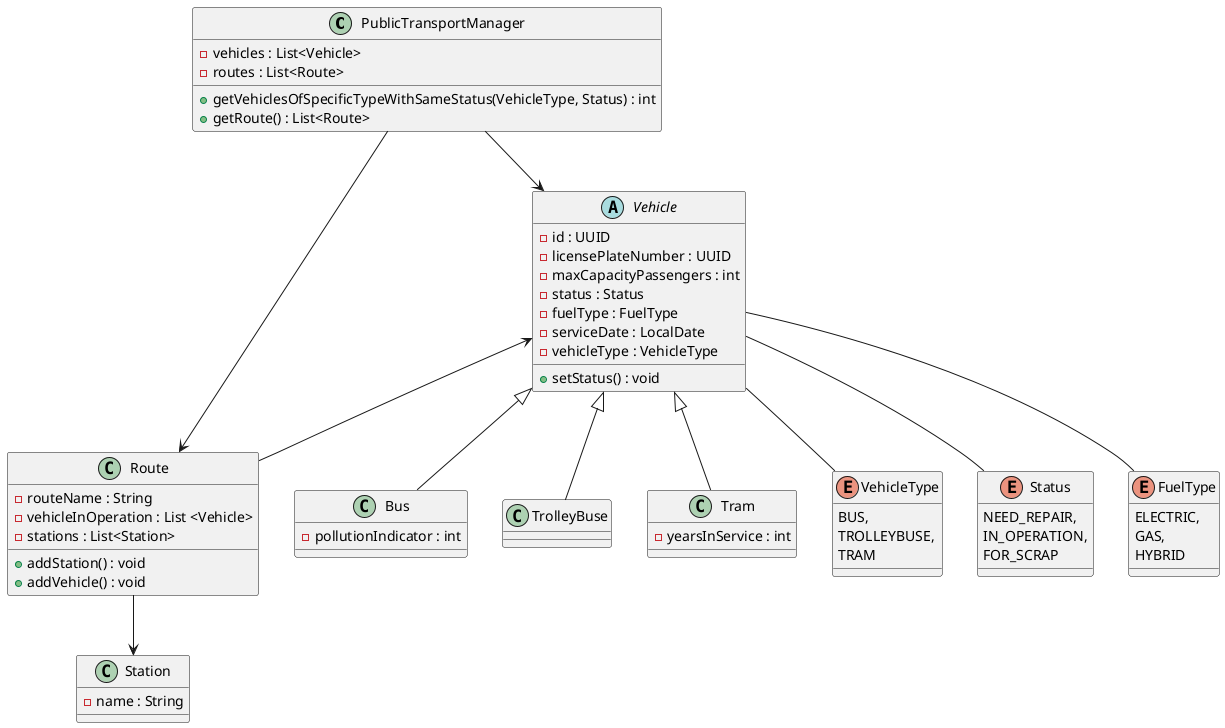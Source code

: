 @startuml

class PublicTransportManager{
- vehicles : List<Vehicle>
- routes : List<Route>

+ getVehiclesOfSpecificTypeWithSameStatus(VehicleType, Status) : int
+ getRoute() : List<Route>
}
class Route {
- routeName : String
- vehicleInOperation : List <Vehicle>
- stations : List<Station>

+ addStation() : void
+ addVehicle() : void
}

class Station {
-name : String
}
abstract class Vehicle{
- id : UUID
- licensePlateNumber : UUID
- maxCapacityPassengers : int
- status : Status
- fuelType : FuelType
- serviceDate : LocalDate
- vehicleType : VehicleType

+ setStatus() : void
}

class Bus extends Vehicle{
- pollutionIndicator : int

}

class TrolleyBuse extends Vehicle {
}

class Tram extends Vehicle{
- yearsInService : int
}

enum VehicleType{
BUS,
TROLLEYBUSE,
TRAM
}

enum Status{
NEED_REPAIR,
IN_OPERATION,
FOR_SCRAP
}

enum FuelType{
ELECTRIC,
GAS,
HYBRID
}

Vehicle -- VehicleType
PublicTransportManager --> Route
PublicTransportManager --> Vehicle
Vehicle -- FuelType
Vehicle -- Status
Route --> Station
Vehicle <-- Route


@enduml